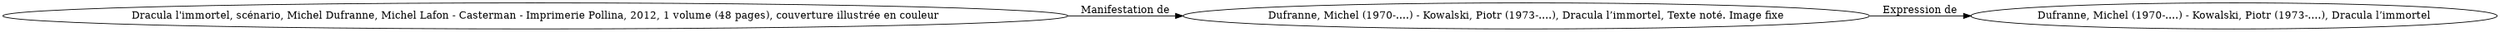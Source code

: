 // Notice UMLRM0117
digraph UMLRM0117 {
	rankdir=LR
	size="20,20"
	UMLRM0117 [label="Dufranne, Michel (1970-....) - Kowalski, Piotr (1973-....), Dracula l’immortel"]
	UMLRM0118 [label="Dufranne, Michel (1970-....) - Kowalski, Piotr (1973-....), Dracula l’immortel, Texte noté. Image fixe"]
	UMLRM0118 -> UMLRM0117 [label="Expression de"]
	UMLRM0119 [label="Dracula l'immortel, scénario, Michel Dufranne, Michel Lafon - Casterman - Imprimerie Pollina, 2012, 1 volume (48 pages), couverture illustrée en couleur"]
	UMLRM0119 -> UMLRM0118 [label="Manifestation de"]
}
